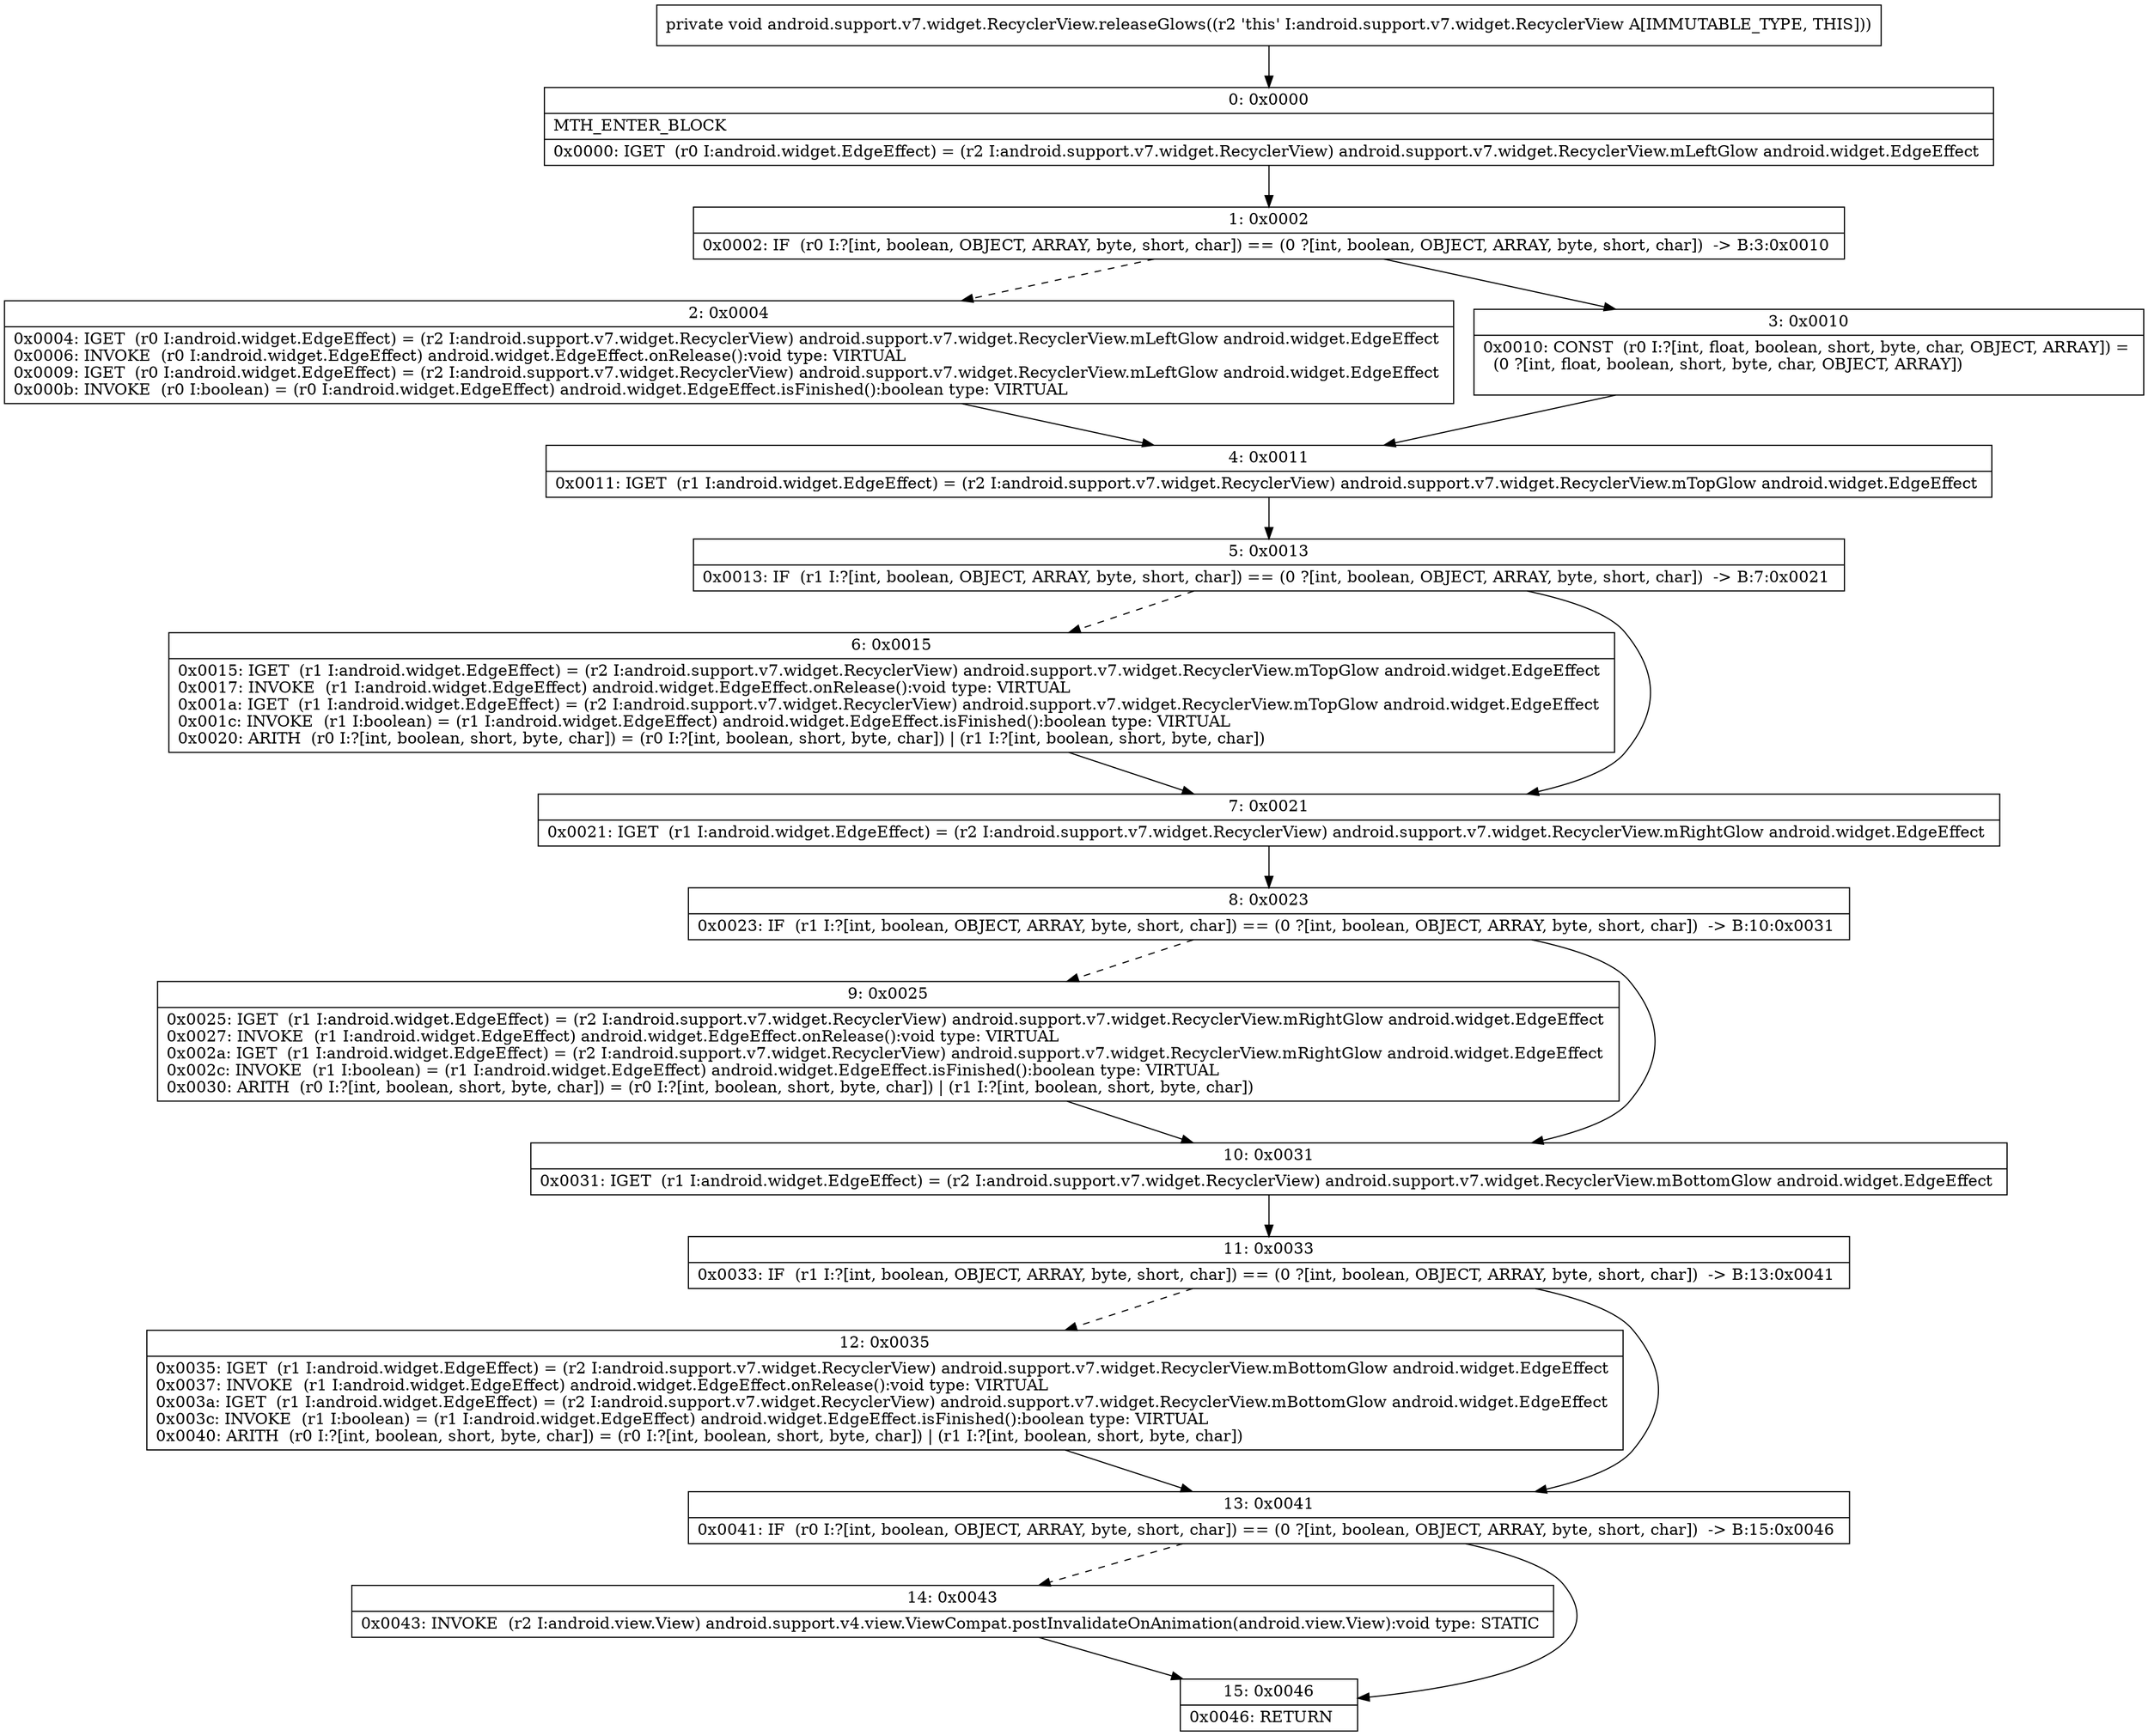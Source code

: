 digraph "CFG forandroid.support.v7.widget.RecyclerView.releaseGlows()V" {
Node_0 [shape=record,label="{0\:\ 0x0000|MTH_ENTER_BLOCK\l|0x0000: IGET  (r0 I:android.widget.EdgeEffect) = (r2 I:android.support.v7.widget.RecyclerView) android.support.v7.widget.RecyclerView.mLeftGlow android.widget.EdgeEffect \l}"];
Node_1 [shape=record,label="{1\:\ 0x0002|0x0002: IF  (r0 I:?[int, boolean, OBJECT, ARRAY, byte, short, char]) == (0 ?[int, boolean, OBJECT, ARRAY, byte, short, char])  \-\> B:3:0x0010 \l}"];
Node_2 [shape=record,label="{2\:\ 0x0004|0x0004: IGET  (r0 I:android.widget.EdgeEffect) = (r2 I:android.support.v7.widget.RecyclerView) android.support.v7.widget.RecyclerView.mLeftGlow android.widget.EdgeEffect \l0x0006: INVOKE  (r0 I:android.widget.EdgeEffect) android.widget.EdgeEffect.onRelease():void type: VIRTUAL \l0x0009: IGET  (r0 I:android.widget.EdgeEffect) = (r2 I:android.support.v7.widget.RecyclerView) android.support.v7.widget.RecyclerView.mLeftGlow android.widget.EdgeEffect \l0x000b: INVOKE  (r0 I:boolean) = (r0 I:android.widget.EdgeEffect) android.widget.EdgeEffect.isFinished():boolean type: VIRTUAL \l}"];
Node_3 [shape=record,label="{3\:\ 0x0010|0x0010: CONST  (r0 I:?[int, float, boolean, short, byte, char, OBJECT, ARRAY]) = \l  (0 ?[int, float, boolean, short, byte, char, OBJECT, ARRAY])\l \l}"];
Node_4 [shape=record,label="{4\:\ 0x0011|0x0011: IGET  (r1 I:android.widget.EdgeEffect) = (r2 I:android.support.v7.widget.RecyclerView) android.support.v7.widget.RecyclerView.mTopGlow android.widget.EdgeEffect \l}"];
Node_5 [shape=record,label="{5\:\ 0x0013|0x0013: IF  (r1 I:?[int, boolean, OBJECT, ARRAY, byte, short, char]) == (0 ?[int, boolean, OBJECT, ARRAY, byte, short, char])  \-\> B:7:0x0021 \l}"];
Node_6 [shape=record,label="{6\:\ 0x0015|0x0015: IGET  (r1 I:android.widget.EdgeEffect) = (r2 I:android.support.v7.widget.RecyclerView) android.support.v7.widget.RecyclerView.mTopGlow android.widget.EdgeEffect \l0x0017: INVOKE  (r1 I:android.widget.EdgeEffect) android.widget.EdgeEffect.onRelease():void type: VIRTUAL \l0x001a: IGET  (r1 I:android.widget.EdgeEffect) = (r2 I:android.support.v7.widget.RecyclerView) android.support.v7.widget.RecyclerView.mTopGlow android.widget.EdgeEffect \l0x001c: INVOKE  (r1 I:boolean) = (r1 I:android.widget.EdgeEffect) android.widget.EdgeEffect.isFinished():boolean type: VIRTUAL \l0x0020: ARITH  (r0 I:?[int, boolean, short, byte, char]) = (r0 I:?[int, boolean, short, byte, char]) \| (r1 I:?[int, boolean, short, byte, char]) \l}"];
Node_7 [shape=record,label="{7\:\ 0x0021|0x0021: IGET  (r1 I:android.widget.EdgeEffect) = (r2 I:android.support.v7.widget.RecyclerView) android.support.v7.widget.RecyclerView.mRightGlow android.widget.EdgeEffect \l}"];
Node_8 [shape=record,label="{8\:\ 0x0023|0x0023: IF  (r1 I:?[int, boolean, OBJECT, ARRAY, byte, short, char]) == (0 ?[int, boolean, OBJECT, ARRAY, byte, short, char])  \-\> B:10:0x0031 \l}"];
Node_9 [shape=record,label="{9\:\ 0x0025|0x0025: IGET  (r1 I:android.widget.EdgeEffect) = (r2 I:android.support.v7.widget.RecyclerView) android.support.v7.widget.RecyclerView.mRightGlow android.widget.EdgeEffect \l0x0027: INVOKE  (r1 I:android.widget.EdgeEffect) android.widget.EdgeEffect.onRelease():void type: VIRTUAL \l0x002a: IGET  (r1 I:android.widget.EdgeEffect) = (r2 I:android.support.v7.widget.RecyclerView) android.support.v7.widget.RecyclerView.mRightGlow android.widget.EdgeEffect \l0x002c: INVOKE  (r1 I:boolean) = (r1 I:android.widget.EdgeEffect) android.widget.EdgeEffect.isFinished():boolean type: VIRTUAL \l0x0030: ARITH  (r0 I:?[int, boolean, short, byte, char]) = (r0 I:?[int, boolean, short, byte, char]) \| (r1 I:?[int, boolean, short, byte, char]) \l}"];
Node_10 [shape=record,label="{10\:\ 0x0031|0x0031: IGET  (r1 I:android.widget.EdgeEffect) = (r2 I:android.support.v7.widget.RecyclerView) android.support.v7.widget.RecyclerView.mBottomGlow android.widget.EdgeEffect \l}"];
Node_11 [shape=record,label="{11\:\ 0x0033|0x0033: IF  (r1 I:?[int, boolean, OBJECT, ARRAY, byte, short, char]) == (0 ?[int, boolean, OBJECT, ARRAY, byte, short, char])  \-\> B:13:0x0041 \l}"];
Node_12 [shape=record,label="{12\:\ 0x0035|0x0035: IGET  (r1 I:android.widget.EdgeEffect) = (r2 I:android.support.v7.widget.RecyclerView) android.support.v7.widget.RecyclerView.mBottomGlow android.widget.EdgeEffect \l0x0037: INVOKE  (r1 I:android.widget.EdgeEffect) android.widget.EdgeEffect.onRelease():void type: VIRTUAL \l0x003a: IGET  (r1 I:android.widget.EdgeEffect) = (r2 I:android.support.v7.widget.RecyclerView) android.support.v7.widget.RecyclerView.mBottomGlow android.widget.EdgeEffect \l0x003c: INVOKE  (r1 I:boolean) = (r1 I:android.widget.EdgeEffect) android.widget.EdgeEffect.isFinished():boolean type: VIRTUAL \l0x0040: ARITH  (r0 I:?[int, boolean, short, byte, char]) = (r0 I:?[int, boolean, short, byte, char]) \| (r1 I:?[int, boolean, short, byte, char]) \l}"];
Node_13 [shape=record,label="{13\:\ 0x0041|0x0041: IF  (r0 I:?[int, boolean, OBJECT, ARRAY, byte, short, char]) == (0 ?[int, boolean, OBJECT, ARRAY, byte, short, char])  \-\> B:15:0x0046 \l}"];
Node_14 [shape=record,label="{14\:\ 0x0043|0x0043: INVOKE  (r2 I:android.view.View) android.support.v4.view.ViewCompat.postInvalidateOnAnimation(android.view.View):void type: STATIC \l}"];
Node_15 [shape=record,label="{15\:\ 0x0046|0x0046: RETURN   \l}"];
MethodNode[shape=record,label="{private void android.support.v7.widget.RecyclerView.releaseGlows((r2 'this' I:android.support.v7.widget.RecyclerView A[IMMUTABLE_TYPE, THIS])) }"];
MethodNode -> Node_0;
Node_0 -> Node_1;
Node_1 -> Node_2[style=dashed];
Node_1 -> Node_3;
Node_2 -> Node_4;
Node_3 -> Node_4;
Node_4 -> Node_5;
Node_5 -> Node_6[style=dashed];
Node_5 -> Node_7;
Node_6 -> Node_7;
Node_7 -> Node_8;
Node_8 -> Node_9[style=dashed];
Node_8 -> Node_10;
Node_9 -> Node_10;
Node_10 -> Node_11;
Node_11 -> Node_12[style=dashed];
Node_11 -> Node_13;
Node_12 -> Node_13;
Node_13 -> Node_14[style=dashed];
Node_13 -> Node_15;
Node_14 -> Node_15;
}

